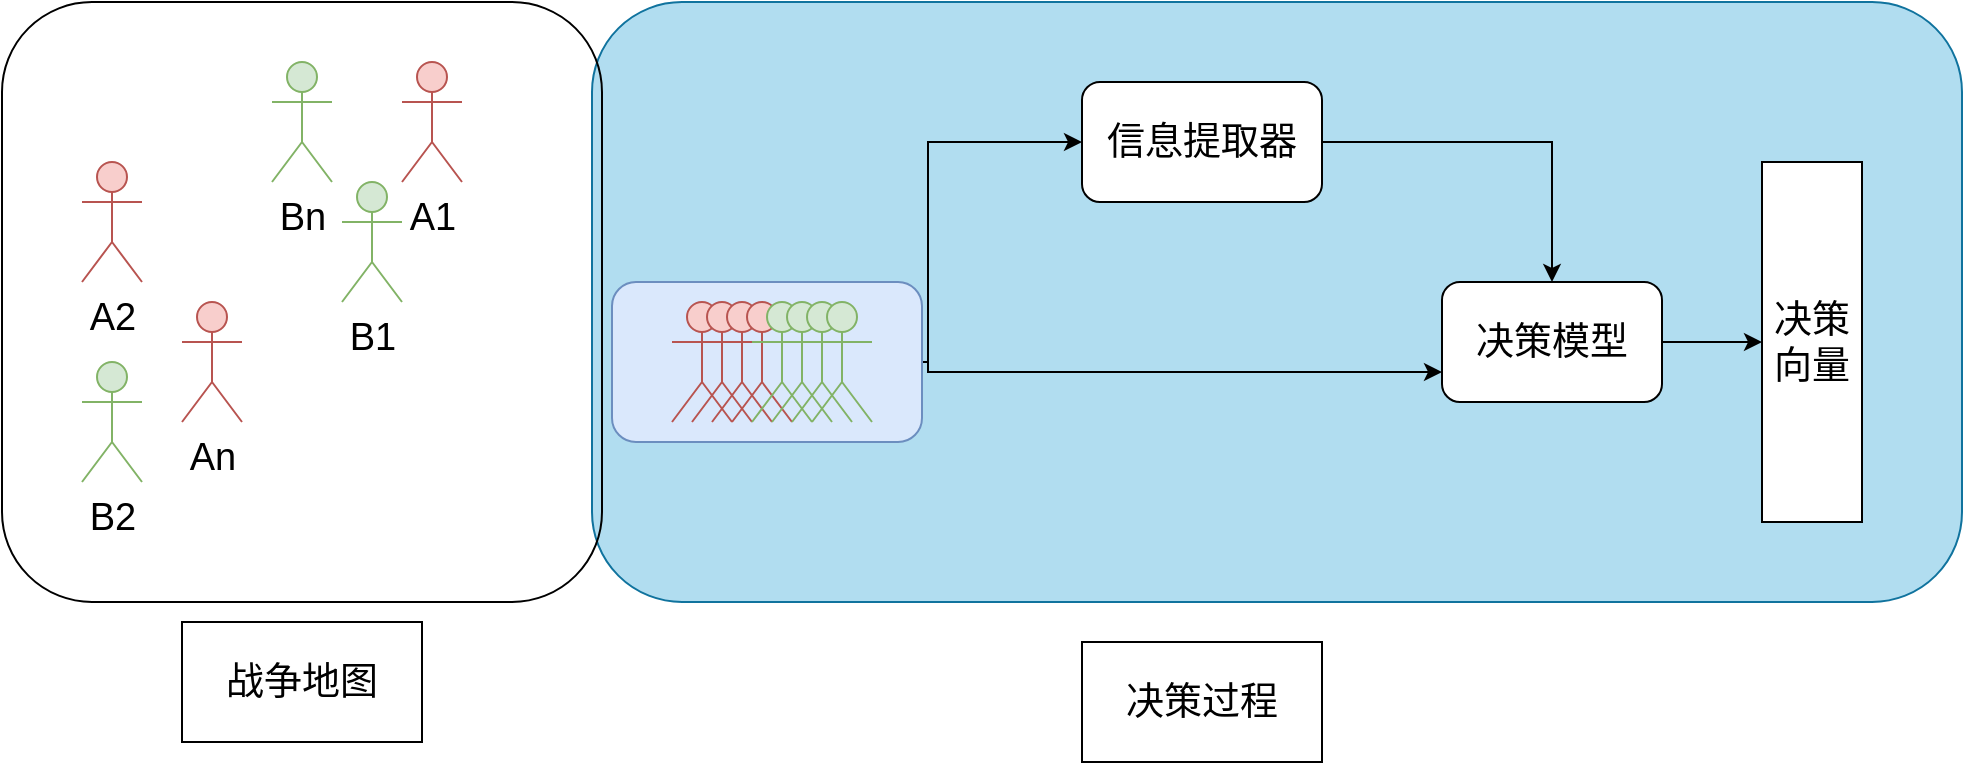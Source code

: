 <mxfile version="20.8.16" type="device"><diagram name="第 1 页" id="bVF4jzRQu8dXxczVc_SI"><mxGraphModel dx="1987" dy="585" grid="1" gridSize="10" guides="1" tooltips="1" connect="1" arrows="1" fold="1" page="1" pageScale="1" pageWidth="1000" pageHeight="500" math="0" shadow="0"><root><mxCell id="0"/><mxCell id="1" parent="0"/><mxCell id="e73BknqtKxfZjjpzS_7x-47" value="" style="rounded=1;whiteSpace=wrap;html=1;fontSize=19;fillColor=#b1ddf0;strokeColor=#10739e;" vertex="1" parent="1"><mxGeometry x="-665" y="10" width="685" height="300" as="geometry"/></mxCell><mxCell id="e73BknqtKxfZjjpzS_7x-43" style="edgeStyle=orthogonalEdgeStyle;rounded=0;orthogonalLoop=1;jettySize=auto;html=1;fontSize=19;exitX=0.5;exitY=1;exitDx=0;exitDy=0;" edge="1" parent="1" source="e73BknqtKxfZjjpzS_7x-17" target="e73BknqtKxfZjjpzS_7x-17"><mxGeometry relative="1" as="geometry"/></mxCell><mxCell id="e73BknqtKxfZjjpzS_7x-44" style="edgeStyle=orthogonalEdgeStyle;rounded=0;orthogonalLoop=1;jettySize=auto;html=1;exitX=1;exitY=0.5;exitDx=0;exitDy=0;fontSize=19;" edge="1" parent="1" source="e73BknqtKxfZjjpzS_7x-41" target="e73BknqtKxfZjjpzS_7x-17"><mxGeometry relative="1" as="geometry"><Array as="points"><mxPoint x="-497" y="80"/></Array></mxGeometry></mxCell><mxCell id="e73BknqtKxfZjjpzS_7x-45" style="edgeStyle=orthogonalEdgeStyle;rounded=0;orthogonalLoop=1;jettySize=auto;html=1;exitX=1;exitY=0.5;exitDx=0;exitDy=0;entryX=0;entryY=0.75;entryDx=0;entryDy=0;fontSize=19;" edge="1" parent="1" source="e73BknqtKxfZjjpzS_7x-41" target="e73BknqtKxfZjjpzS_7x-16"><mxGeometry relative="1" as="geometry"><Array as="points"><mxPoint x="-497" y="195"/></Array></mxGeometry></mxCell><mxCell id="e73BknqtKxfZjjpzS_7x-41" value="" style="rounded=1;whiteSpace=wrap;html=1;fontSize=19;fillColor=#dae8fc;strokeColor=#6c8ebf;" vertex="1" parent="1"><mxGeometry x="-655" y="150" width="155" height="80" as="geometry"/></mxCell><mxCell id="e73BknqtKxfZjjpzS_7x-1" value="" style="rounded=1;whiteSpace=wrap;html=1;fillColor=none;" vertex="1" parent="1"><mxGeometry x="-960" y="10" width="300" height="300" as="geometry"/></mxCell><mxCell id="e73BknqtKxfZjjpzS_7x-2" value="&lt;font style=&quot;font-size: 19px;&quot;&gt;战争地图&lt;/font&gt;" style="rounded=0;whiteSpace=wrap;html=1;" vertex="1" parent="1"><mxGeometry x="-870" y="320" width="120" height="60" as="geometry"/></mxCell><mxCell id="e73BknqtKxfZjjpzS_7x-4" value="A1" style="shape=umlActor;verticalLabelPosition=bottom;verticalAlign=top;html=1;outlineConnect=0;fontSize=19;fillColor=#f8cecc;strokeColor=#b85450;" vertex="1" parent="1"><mxGeometry x="-760" y="40" width="30" height="60" as="geometry"/></mxCell><mxCell id="e73BknqtKxfZjjpzS_7x-7" value="A2&lt;br&gt;" style="shape=umlActor;verticalLabelPosition=bottom;verticalAlign=top;html=1;outlineConnect=0;fontSize=19;fillColor=#f8cecc;strokeColor=#b85450;" vertex="1" parent="1"><mxGeometry x="-920" y="90" width="30" height="60" as="geometry"/></mxCell><mxCell id="e73BknqtKxfZjjpzS_7x-10" value="An" style="shape=umlActor;verticalLabelPosition=bottom;verticalAlign=top;html=1;outlineConnect=0;fontSize=19;fillColor=#f8cecc;strokeColor=#b85450;" vertex="1" parent="1"><mxGeometry x="-870" y="160" width="30" height="60" as="geometry"/></mxCell><mxCell id="e73BknqtKxfZjjpzS_7x-12" value="B1" style="shape=umlActor;verticalLabelPosition=bottom;verticalAlign=top;html=1;outlineConnect=0;fontSize=19;fillColor=#d5e8d4;strokeColor=#82b366;" vertex="1" parent="1"><mxGeometry x="-790" y="100" width="30" height="60" as="geometry"/></mxCell><mxCell id="e73BknqtKxfZjjpzS_7x-13" value="B2" style="shape=umlActor;verticalLabelPosition=bottom;verticalAlign=top;html=1;outlineConnect=0;fontSize=19;fillColor=#d5e8d4;strokeColor=#82b366;" vertex="1" parent="1"><mxGeometry x="-920" y="190" width="30" height="60" as="geometry"/></mxCell><mxCell id="e73BknqtKxfZjjpzS_7x-14" value="Bn" style="shape=umlActor;verticalLabelPosition=bottom;verticalAlign=top;html=1;outlineConnect=0;fontSize=19;fillColor=#d5e8d4;strokeColor=#82b366;" vertex="1" parent="1"><mxGeometry x="-825" y="40" width="30" height="60" as="geometry"/></mxCell><mxCell id="e73BknqtKxfZjjpzS_7x-51" style="edgeStyle=orthogonalEdgeStyle;rounded=0;orthogonalLoop=1;jettySize=auto;html=1;entryX=0;entryY=0.5;entryDx=0;entryDy=0;fontSize=19;" edge="1" parent="1" source="e73BknqtKxfZjjpzS_7x-16" target="e73BknqtKxfZjjpzS_7x-50"><mxGeometry relative="1" as="geometry"/></mxCell><mxCell id="e73BknqtKxfZjjpzS_7x-16" value="决策模型" style="rounded=1;whiteSpace=wrap;html=1;fontSize=19;" vertex="1" parent="1"><mxGeometry x="-240" y="150" width="110" height="60" as="geometry"/></mxCell><mxCell id="e73BknqtKxfZjjpzS_7x-46" style="edgeStyle=orthogonalEdgeStyle;rounded=0;orthogonalLoop=1;jettySize=auto;html=1;fontSize=19;" edge="1" parent="1" source="e73BknqtKxfZjjpzS_7x-17" target="e73BknqtKxfZjjpzS_7x-16"><mxGeometry relative="1" as="geometry"/></mxCell><mxCell id="e73BknqtKxfZjjpzS_7x-17" value="信息提取器" style="rounded=1;whiteSpace=wrap;html=1;fontSize=19;" vertex="1" parent="1"><mxGeometry x="-420" y="50" width="120" height="60" as="geometry"/></mxCell><mxCell id="e73BknqtKxfZjjpzS_7x-19" value="" style="shape=umlActor;verticalLabelPosition=bottom;verticalAlign=top;html=1;outlineConnect=0;fontSize=19;fillColor=#f8cecc;strokeColor=#b85450;" vertex="1" parent="1"><mxGeometry x="-625" y="160" width="30" height="60" as="geometry"/></mxCell><mxCell id="e73BknqtKxfZjjpzS_7x-30" value="" style="shape=umlActor;verticalLabelPosition=bottom;verticalAlign=top;html=1;outlineConnect=0;fontSize=19;fillColor=#f8cecc;strokeColor=#b85450;" vertex="1" parent="1"><mxGeometry x="-615" y="160" width="30" height="60" as="geometry"/></mxCell><mxCell id="e73BknqtKxfZjjpzS_7x-31" value="" style="shape=umlActor;verticalLabelPosition=bottom;verticalAlign=top;html=1;outlineConnect=0;fontSize=19;fillColor=#f8cecc;strokeColor=#b85450;" vertex="1" parent="1"><mxGeometry x="-605" y="160" width="30" height="60" as="geometry"/></mxCell><mxCell id="e73BknqtKxfZjjpzS_7x-32" value="" style="shape=umlActor;verticalLabelPosition=bottom;verticalAlign=top;html=1;outlineConnect=0;fontSize=19;fillColor=#f8cecc;strokeColor=#b85450;" vertex="1" parent="1"><mxGeometry x="-595" y="160" width="30" height="60" as="geometry"/></mxCell><mxCell id="e73BknqtKxfZjjpzS_7x-37" value="" style="shape=umlActor;verticalLabelPosition=bottom;verticalAlign=top;html=1;outlineConnect=0;fontSize=19;fillColor=#d5e8d4;strokeColor=#82b366;" vertex="1" parent="1"><mxGeometry x="-585" y="160" width="30" height="60" as="geometry"/></mxCell><mxCell id="e73BknqtKxfZjjpzS_7x-38" value="" style="shape=umlActor;verticalLabelPosition=bottom;verticalAlign=top;html=1;outlineConnect=0;fontSize=19;fillColor=#d5e8d4;strokeColor=#82b366;" vertex="1" parent="1"><mxGeometry x="-575" y="160" width="30" height="60" as="geometry"/></mxCell><mxCell id="e73BknqtKxfZjjpzS_7x-39" value="" style="shape=umlActor;verticalLabelPosition=bottom;verticalAlign=top;html=1;outlineConnect=0;fontSize=19;fillColor=#d5e8d4;strokeColor=#82b366;" vertex="1" parent="1"><mxGeometry x="-565" y="160" width="30" height="60" as="geometry"/></mxCell><mxCell id="e73BknqtKxfZjjpzS_7x-40" value="" style="shape=umlActor;verticalLabelPosition=bottom;verticalAlign=top;html=1;outlineConnect=0;fontSize=19;fillColor=#d5e8d4;strokeColor=#82b366;" vertex="1" parent="1"><mxGeometry x="-555" y="160" width="30" height="60" as="geometry"/></mxCell><mxCell id="e73BknqtKxfZjjpzS_7x-48" value="决策过程" style="rounded=0;whiteSpace=wrap;html=1;fontSize=19;" vertex="1" parent="1"><mxGeometry x="-420" y="330" width="120" height="60" as="geometry"/></mxCell><mxCell id="e73BknqtKxfZjjpzS_7x-50" value="决策向量" style="rounded=0;whiteSpace=wrap;html=1;fontSize=19;" vertex="1" parent="1"><mxGeometry x="-80" y="90" width="50" height="180" as="geometry"/></mxCell></root></mxGraphModel></diagram></mxfile>